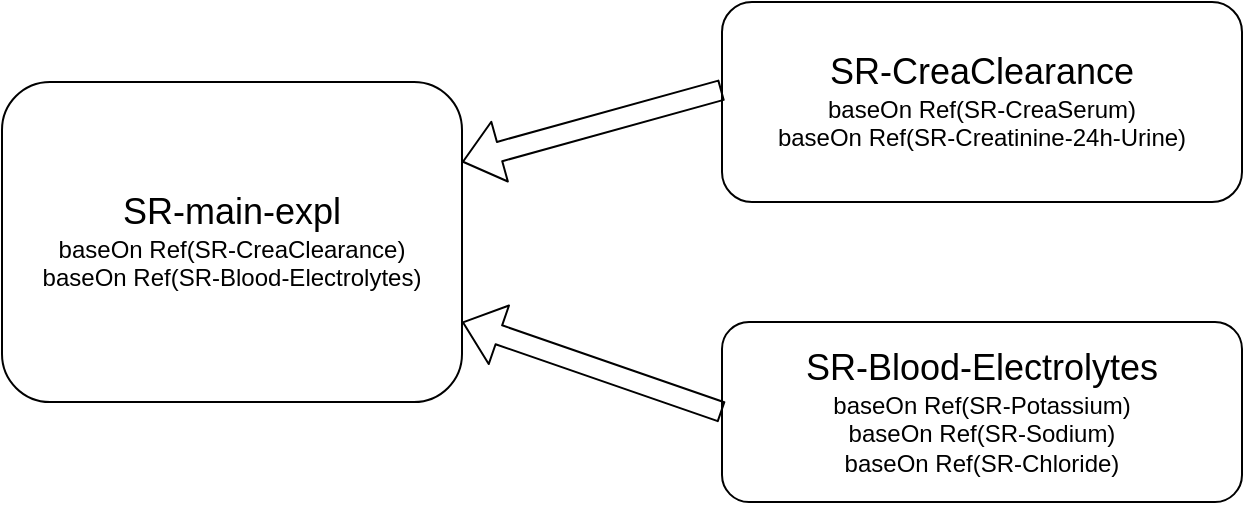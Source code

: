<mxfile version="12.2.4" pages="1"><diagram id="YMlq_rpiPk_4NpgGxUaE" name="Page-1"><mxGraphModel dx="897" dy="728" grid="1" gridSize="10" guides="1" tooltips="1" connect="1" arrows="1" fold="1" page="1" pageScale="1" pageWidth="827" pageHeight="1169" math="0" shadow="0"><root><mxCell id="0"/><mxCell id="1" parent="0"/><mxCell id="l0slOjgd0Ivm4ni68OgV-1" value="&lt;font style=&quot;font-size: 18px&quot;&gt;SR-main-expl&lt;br&gt;&lt;/font&gt;baseOn Ref(SR-CreaClearance)&lt;br&gt;baseOn Ref(SR-Blood-Electrolytes)" style="rounded=1;whiteSpace=wrap;html=1;" parent="1" vertex="1"><mxGeometry x="40" y="80" width="230" height="160" as="geometry"/></mxCell><mxCell id="l0slOjgd0Ivm4ni68OgV-2" value="&lt;font style=&quot;font-size: 18px&quot;&gt;SR-Blood-Electrolytes&lt;br&gt;&lt;/font&gt;baseOn Ref(SR-Potassium)&lt;br&gt;baseOn Ref(SR-Sodium)&lt;br&gt;baseOn Ref(SR-Chloride)" style="rounded=1;whiteSpace=wrap;html=1;" parent="1" vertex="1"><mxGeometry x="400" y="200" width="260" height="90" as="geometry"/></mxCell><mxCell id="l0slOjgd0Ivm4ni68OgV-3" value="&lt;font style=&quot;font-size: 18px&quot;&gt;SR-CreaClearance&lt;br&gt;&lt;/font&gt;baseOn Ref(SR-CreaSerum)&lt;br&gt;baseOn Ref(SR-Creatinine-24h-Urine)" style="rounded=1;whiteSpace=wrap;html=1;" parent="1" vertex="1"><mxGeometry x="400" y="40" width="260" height="100" as="geometry"/></mxCell><mxCell id="l0slOjgd0Ivm4ni68OgV-4" value="" style="shape=flexArrow;endArrow=classic;html=1;entryX=1;entryY=0.25;entryDx=0;entryDy=0;exitX=0;exitY=0.44;exitDx=0;exitDy=0;exitPerimeter=0;" parent="1" source="l0slOjgd0Ivm4ni68OgV-3" target="l0slOjgd0Ivm4ni68OgV-1" edge="1"><mxGeometry width="50" height="50" relative="1" as="geometry"><mxPoint x="390" y="90" as="sourcePoint"/><mxPoint x="340" y="50" as="targetPoint"/></mxGeometry></mxCell><mxCell id="l0slOjgd0Ivm4ni68OgV-5" value="" style="shape=flexArrow;endArrow=classic;html=1;exitX=0;exitY=0.5;exitDx=0;exitDy=0;entryX=1;entryY=0.75;entryDx=0;entryDy=0;" parent="1" source="l0slOjgd0Ivm4ni68OgV-2" target="l0slOjgd0Ivm4ni68OgV-1" edge="1"><mxGeometry width="50" height="50" relative="1" as="geometry"><mxPoint x="290" y="240" as="sourcePoint"/><mxPoint x="340" y="190" as="targetPoint"/></mxGeometry></mxCell></root></mxGraphModel></diagram></mxfile>